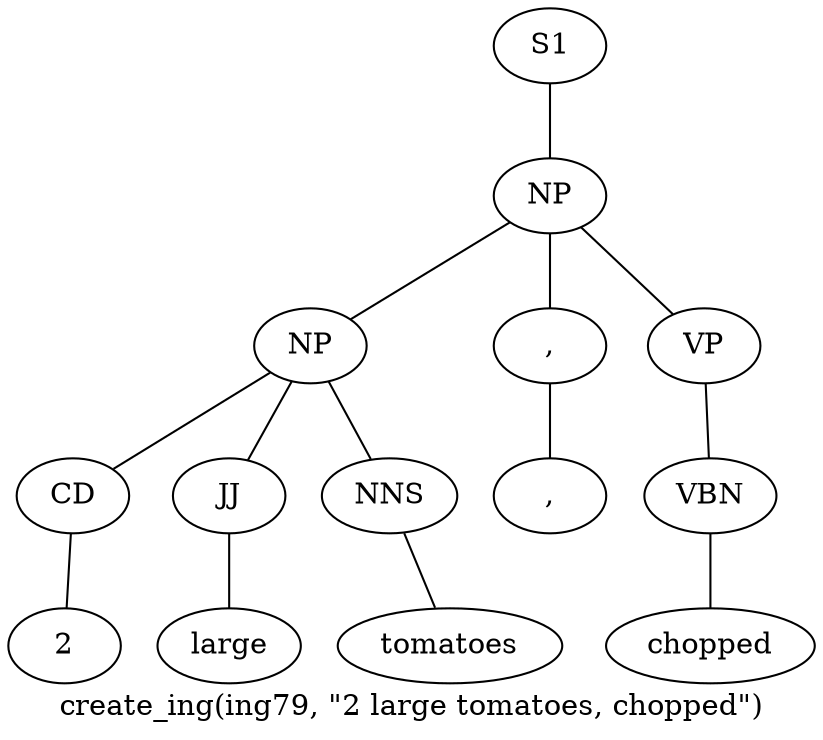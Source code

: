 graph SyntaxGraph {
	label = "create_ing(ing79, \"2 large tomatoes, chopped\")";
	Node0 [label="S1"];
	Node1 [label="NP"];
	Node2 [label="NP"];
	Node3 [label="CD"];
	Node4 [label="2"];
	Node5 [label="JJ"];
	Node6 [label="large"];
	Node7 [label="NNS"];
	Node8 [label="tomatoes"];
	Node9 [label=","];
	Node10 [label=","];
	Node11 [label="VP"];
	Node12 [label="VBN"];
	Node13 [label="chopped"];

	Node0 -- Node1;
	Node1 -- Node2;
	Node1 -- Node9;
	Node1 -- Node11;
	Node2 -- Node3;
	Node2 -- Node5;
	Node2 -- Node7;
	Node3 -- Node4;
	Node5 -- Node6;
	Node7 -- Node8;
	Node9 -- Node10;
	Node11 -- Node12;
	Node12 -- Node13;
}